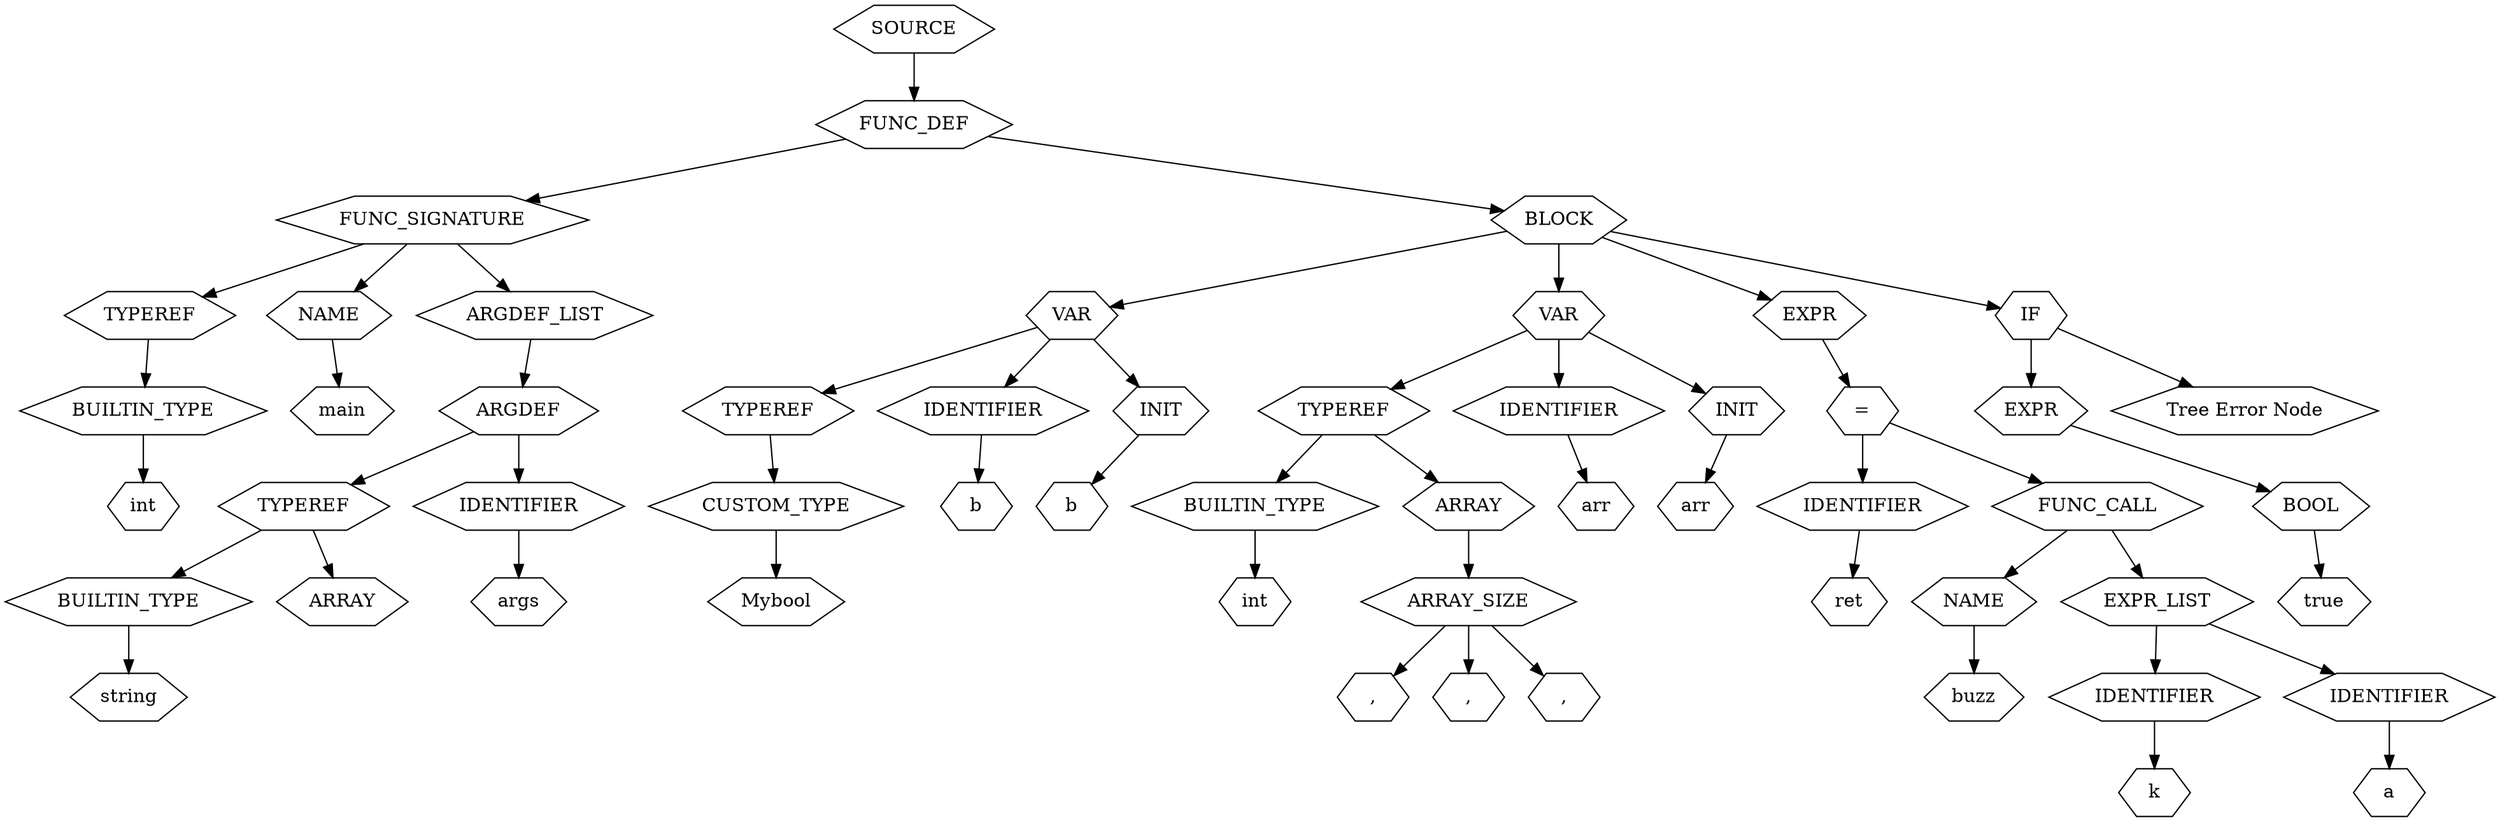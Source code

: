 digraph Tree {
    node [shape=hexagon];
    node_0 [label="SOURCE"]
    node_0 -> node_1;
    node_1 [label="FUNC_DEF"]
    node_1 -> node_2;
    node_2 [label="FUNC_SIGNATURE"]
    node_2 -> node_3;
    node_3 [label="TYPEREF"]
    node_3 -> node_4;
    node_4 [label="BUILTIN_TYPE"]
    node_4 -> node_5;
    node_5 [label="int"]
    node_2 -> node_6;
    node_6 [label="NAME"]
    node_6 -> node_7;
    node_7 [label="main"]
    node_2 -> node_8;
    node_8 [label="ARGDEF_LIST"]
    node_8 -> node_9;
    node_9 [label="ARGDEF"]
    node_9 -> node_10;
    node_10 [label="TYPEREF"]
    node_10 -> node_11;
    node_11 [label="BUILTIN_TYPE"]
    node_11 -> node_12;
    node_12 [label="string"]
    node_10 -> node_13;
    node_13 [label="ARRAY"]
    node_9 -> node_14;
    node_14 [label="IDENTIFIER"]
    node_14 -> node_15;
    node_15 [label="args"]
    node_1 -> node_16;
    node_16 [label="BLOCK"]
    node_16 -> node_17;
    node_17 [label="VAR"]
    node_17 -> node_18;
    node_18 [label="TYPEREF"]
    node_18 -> node_19;
    node_19 [label="CUSTOM_TYPE"]
    node_19 -> node_20;
    node_20 [label="Mybool"]
    node_17 -> node_21;
    node_21 [label="IDENTIFIER"]
    node_21 -> node_22;
    node_22 [label="b"]
    node_17 -> node_23;
    node_23 [label="INIT"]
    node_23 -> node_24;
    node_24 [label="b"]
    node_16 -> node_25;
    node_25 [label="VAR"]
    node_25 -> node_26;
    node_26 [label="TYPEREF"]
    node_26 -> node_27;
    node_27 [label="BUILTIN_TYPE"]
    node_27 -> node_28;
    node_28 [label="int"]
    node_26 -> node_29;
    node_29 [label="ARRAY"]
    node_29 -> node_30;
    node_30 [label="ARRAY_SIZE"]
    node_30 -> node_31;
    node_31 [label=","]
    node_30 -> node_32;
    node_32 [label=","]
    node_30 -> node_33;
    node_33 [label=","]
    node_25 -> node_34;
    node_34 [label="IDENTIFIER"]
    node_34 -> node_35;
    node_35 [label="arr"]
    node_25 -> node_36;
    node_36 [label="INIT"]
    node_36 -> node_37;
    node_37 [label="arr"]
    node_16 -> node_38;
    node_38 [label="EXPR"]
    node_38 -> node_39;
    node_39 [label="="]
    node_39 -> node_40;
    node_40 [label="IDENTIFIER"]
    node_40 -> node_41;
    node_41 [label="ret"]
    node_39 -> node_42;
    node_42 [label="FUNC_CALL"]
    node_42 -> node_43;
    node_43 [label="NAME"]
    node_43 -> node_44;
    node_44 [label="buzz"]
    node_42 -> node_45;
    node_45 [label="EXPR_LIST"]
    node_45 -> node_46;
    node_46 [label="IDENTIFIER"]
    node_46 -> node_47;
    node_47 [label="k"]
    node_45 -> node_48;
    node_48 [label="IDENTIFIER"]
    node_48 -> node_49;
    node_49 [label="a"]
    node_16 -> node_50;
    node_50 [label="IF"]
    node_50 -> node_51;
    node_51 [label="EXPR"]
    node_51 -> node_52;
    node_52 [label="BOOL"]
    node_52 -> node_53;
    node_53 [label="true"]
    node_50 -> node_54;
    node_54 [label="Tree Error Node"]
}
